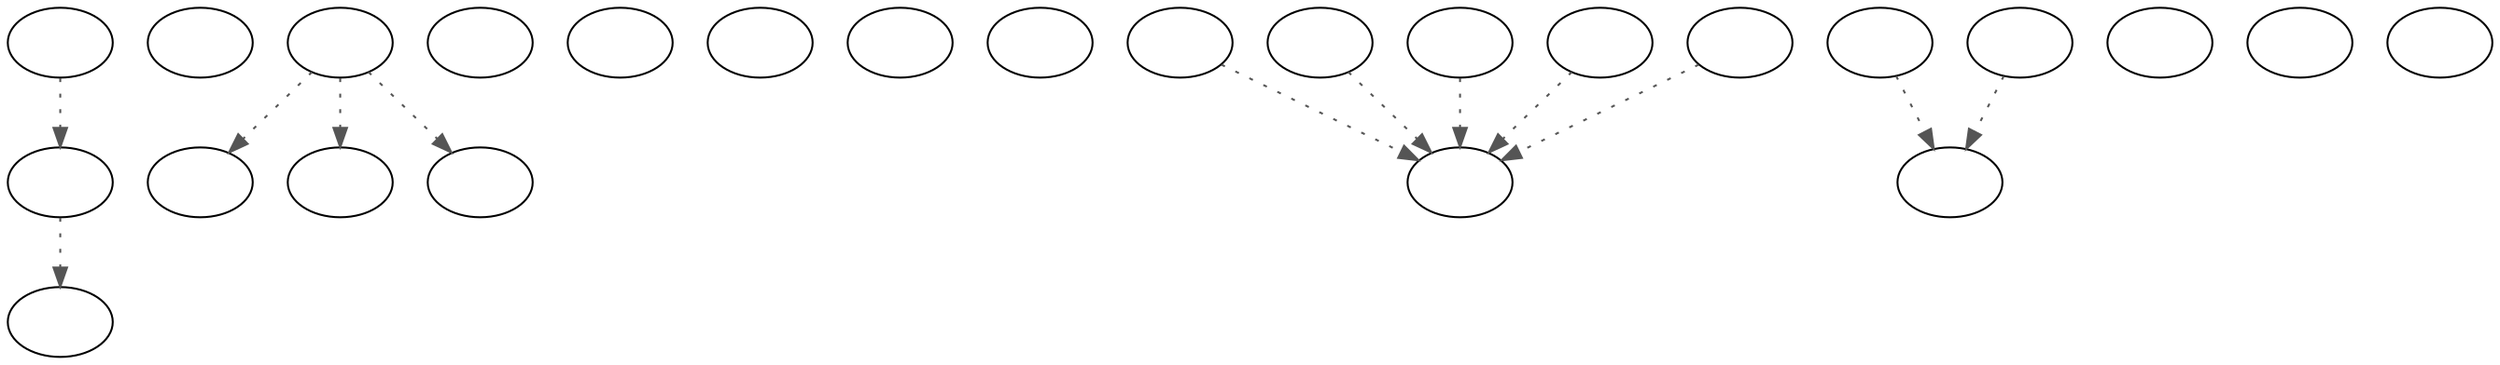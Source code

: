 digraph RATION {
  "start" [style=filled       fillcolor="#FFFFFF"       color="#000000"]
  "start" -> "do_dialogue" [style=dotted color="#555555"]
  "start" [label=""]
  "do_dialogue" [style=filled       fillcolor="#FFFFFF"       color="#000000"]
  "do_dialogue" -> "ration01" [style=dotted color="#555555"]
  "do_dialogue" [label=""]
  "ration01" [style=filled       fillcolor="#FFFFFF"       color="#000000"]
  "ration01" [label=""]
  "ration02" [style=filled       fillcolor="#FFFFFF"       color="#000000"]
  "ration02" [label=""]
  "ration03" [style=filled       fillcolor="#FFFFFF"       color="#000000"]
  "ration03" -> "ration03a" [style=dotted color="#555555"]
  "ration03" -> "ration03b" [style=dotted color="#555555"]
  "ration03" -> "ration03c" [style=dotted color="#555555"]
  "ration03" [label=""]
  "ration03a" [style=filled       fillcolor="#FFFFFF"       color="#000000"]
  "ration03a" [label=""]
  "ration03b" [style=filled       fillcolor="#FFFFFF"       color="#000000"]
  "ration03b" [label=""]
  "ration03c" [style=filled       fillcolor="#FFFFFF"       color="#000000"]
  "ration03c" [label=""]
  "ration04" [style=filled       fillcolor="#FFFFFF"       color="#000000"]
  "ration04" [label=""]
  "ration05" [style=filled       fillcolor="#FFFFFF"       color="#000000"]
  "ration05" [label=""]
  "ration06" [style=filled       fillcolor="#FFFFFF"       color="#000000"]
  "ration06" [label=""]
  "ration07" [style=filled       fillcolor="#FFFFFF"       color="#000000"]
  "ration07" [label=""]
  "rationend" [style=filled       fillcolor="#FFFFFF"       color="#000000"]
  "rationend" [label=""]
  "get_reaction" [style=filled       fillcolor="#FFFFFF"       color="#000000"]
  "get_reaction" -> "ReactToLevel" [style=dotted color="#555555"]
  "get_reaction" [label=""]
  "ReactToLevel" [style=filled       fillcolor="#FFFFFF"       color="#000000"]
  "ReactToLevel" [label=""]
  "LevelToReact" [style=filled       fillcolor="#FFFFFF"       color="#000000"]
  "LevelToReact" [label=""]
  "UpReact" [style=filled       fillcolor="#FFFFFF"       color="#000000"]
  "UpReact" -> "ReactToLevel" [style=dotted color="#555555"]
  "UpReact" [label=""]
  "DownReact" [style=filled       fillcolor="#FFFFFF"       color="#000000"]
  "DownReact" -> "ReactToLevel" [style=dotted color="#555555"]
  "DownReact" [label=""]
  "BottomReact" [style=filled       fillcolor="#FFFFFF"       color="#000000"]
  "BottomReact" [label=""]
  "TopReact" [style=filled       fillcolor="#FFFFFF"       color="#000000"]
  "TopReact" [label=""]
  "BigUpReact" [style=filled       fillcolor="#FFFFFF"       color="#000000"]
  "BigUpReact" -> "ReactToLevel" [style=dotted color="#555555"]
  "BigUpReact" [label=""]
  "BigDownReact" [style=filled       fillcolor="#FFFFFF"       color="#000000"]
  "BigDownReact" -> "ReactToLevel" [style=dotted color="#555555"]
  "BigDownReact" [label=""]
  "UpReactLevel" [style=filled       fillcolor="#FFFFFF"       color="#000000"]
  "UpReactLevel" -> "LevelToReact" [style=dotted color="#555555"]
  "UpReactLevel" [label=""]
  "DownReactLevel" [style=filled       fillcolor="#FFFFFF"       color="#000000"]
  "DownReactLevel" -> "LevelToReact" [style=dotted color="#555555"]
  "DownReactLevel" [label=""]
  "Goodbyes" [style=filled       fillcolor="#FFFFFF"       color="#000000"]
  "Goodbyes" [label=""]
}